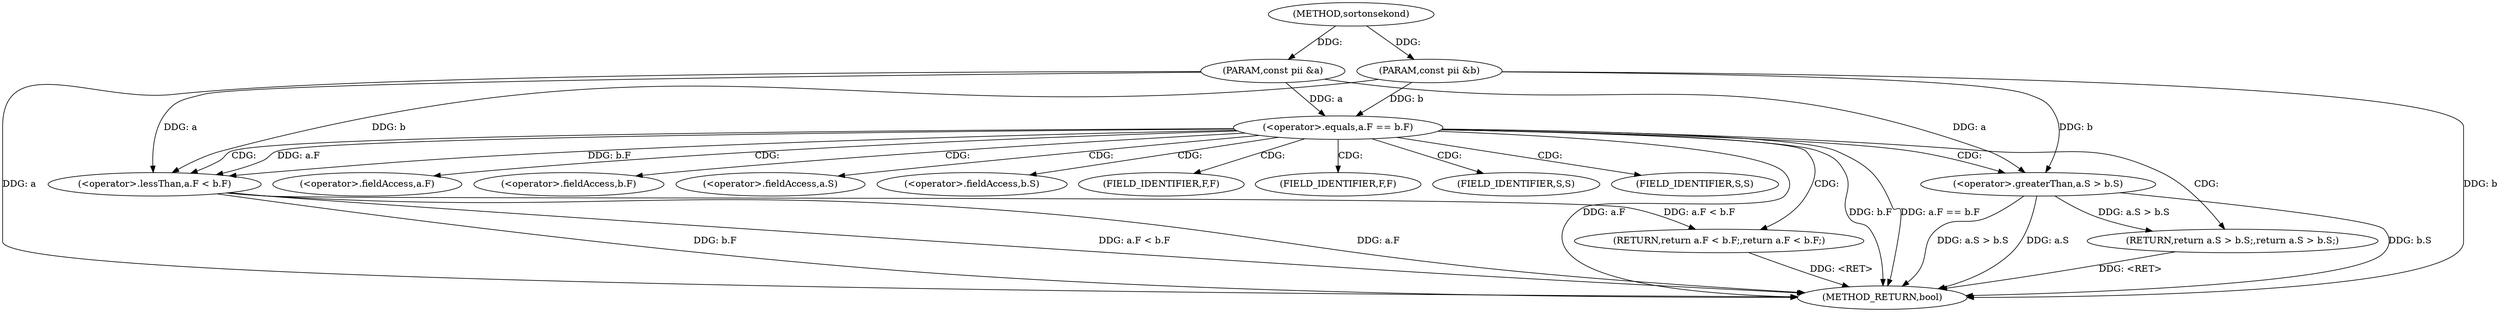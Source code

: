 digraph "sortonsekond" {  
"1000221" [label = "(METHOD,sortonsekond)" ]
"1000249" [label = "(METHOD_RETURN,bool)" ]
"1000222" [label = "(PARAM,const pii &a)" ]
"1000223" [label = "(PARAM,const pii &b)" ]
"1000241" [label = "(RETURN,return a.F < b.F;,return a.F < b.F;)" ]
"1000226" [label = "(<operator>.equals,a.F == b.F)" ]
"1000233" [label = "(RETURN,return a.S > b.S;,return a.S > b.S;)" ]
"1000242" [label = "(<operator>.lessThan,a.F < b.F)" ]
"1000234" [label = "(<operator>.greaterThan,a.S > b.S)" ]
"1000243" [label = "(<operator>.fieldAccess,a.F)" ]
"1000246" [label = "(<operator>.fieldAccess,b.F)" ]
"1000235" [label = "(<operator>.fieldAccess,a.S)" ]
"1000238" [label = "(<operator>.fieldAccess,b.S)" ]
"1000245" [label = "(FIELD_IDENTIFIER,F,F)" ]
"1000248" [label = "(FIELD_IDENTIFIER,F,F)" ]
"1000237" [label = "(FIELD_IDENTIFIER,S,S)" ]
"1000240" [label = "(FIELD_IDENTIFIER,S,S)" ]
  "1000241" -> "1000249"  [ label = "DDG: <RET>"] 
  "1000233" -> "1000249"  [ label = "DDG: <RET>"] 
  "1000222" -> "1000249"  [ label = "DDG: a"] 
  "1000223" -> "1000249"  [ label = "DDG: b"] 
  "1000226" -> "1000249"  [ label = "DDG: a.F"] 
  "1000226" -> "1000249"  [ label = "DDG: b.F"] 
  "1000226" -> "1000249"  [ label = "DDG: a.F == b.F"] 
  "1000242" -> "1000249"  [ label = "DDG: a.F"] 
  "1000242" -> "1000249"  [ label = "DDG: b.F"] 
  "1000242" -> "1000249"  [ label = "DDG: a.F < b.F"] 
  "1000234" -> "1000249"  [ label = "DDG: a.S"] 
  "1000234" -> "1000249"  [ label = "DDG: b.S"] 
  "1000234" -> "1000249"  [ label = "DDG: a.S > b.S"] 
  "1000221" -> "1000222"  [ label = "DDG: "] 
  "1000221" -> "1000223"  [ label = "DDG: "] 
  "1000242" -> "1000241"  [ label = "DDG: a.F < b.F"] 
  "1000234" -> "1000233"  [ label = "DDG: a.S > b.S"] 
  "1000222" -> "1000226"  [ label = "DDG: a"] 
  "1000223" -> "1000226"  [ label = "DDG: b"] 
  "1000226" -> "1000242"  [ label = "DDG: a.F"] 
  "1000222" -> "1000242"  [ label = "DDG: a"] 
  "1000226" -> "1000242"  [ label = "DDG: b.F"] 
  "1000223" -> "1000242"  [ label = "DDG: b"] 
  "1000222" -> "1000234"  [ label = "DDG: a"] 
  "1000223" -> "1000234"  [ label = "DDG: b"] 
  "1000226" -> "1000248"  [ label = "CDG: "] 
  "1000226" -> "1000234"  [ label = "CDG: "] 
  "1000226" -> "1000233"  [ label = "CDG: "] 
  "1000226" -> "1000241"  [ label = "CDG: "] 
  "1000226" -> "1000240"  [ label = "CDG: "] 
  "1000226" -> "1000243"  [ label = "CDG: "] 
  "1000226" -> "1000245"  [ label = "CDG: "] 
  "1000226" -> "1000242"  [ label = "CDG: "] 
  "1000226" -> "1000235"  [ label = "CDG: "] 
  "1000226" -> "1000246"  [ label = "CDG: "] 
  "1000226" -> "1000238"  [ label = "CDG: "] 
  "1000226" -> "1000237"  [ label = "CDG: "] 
}
